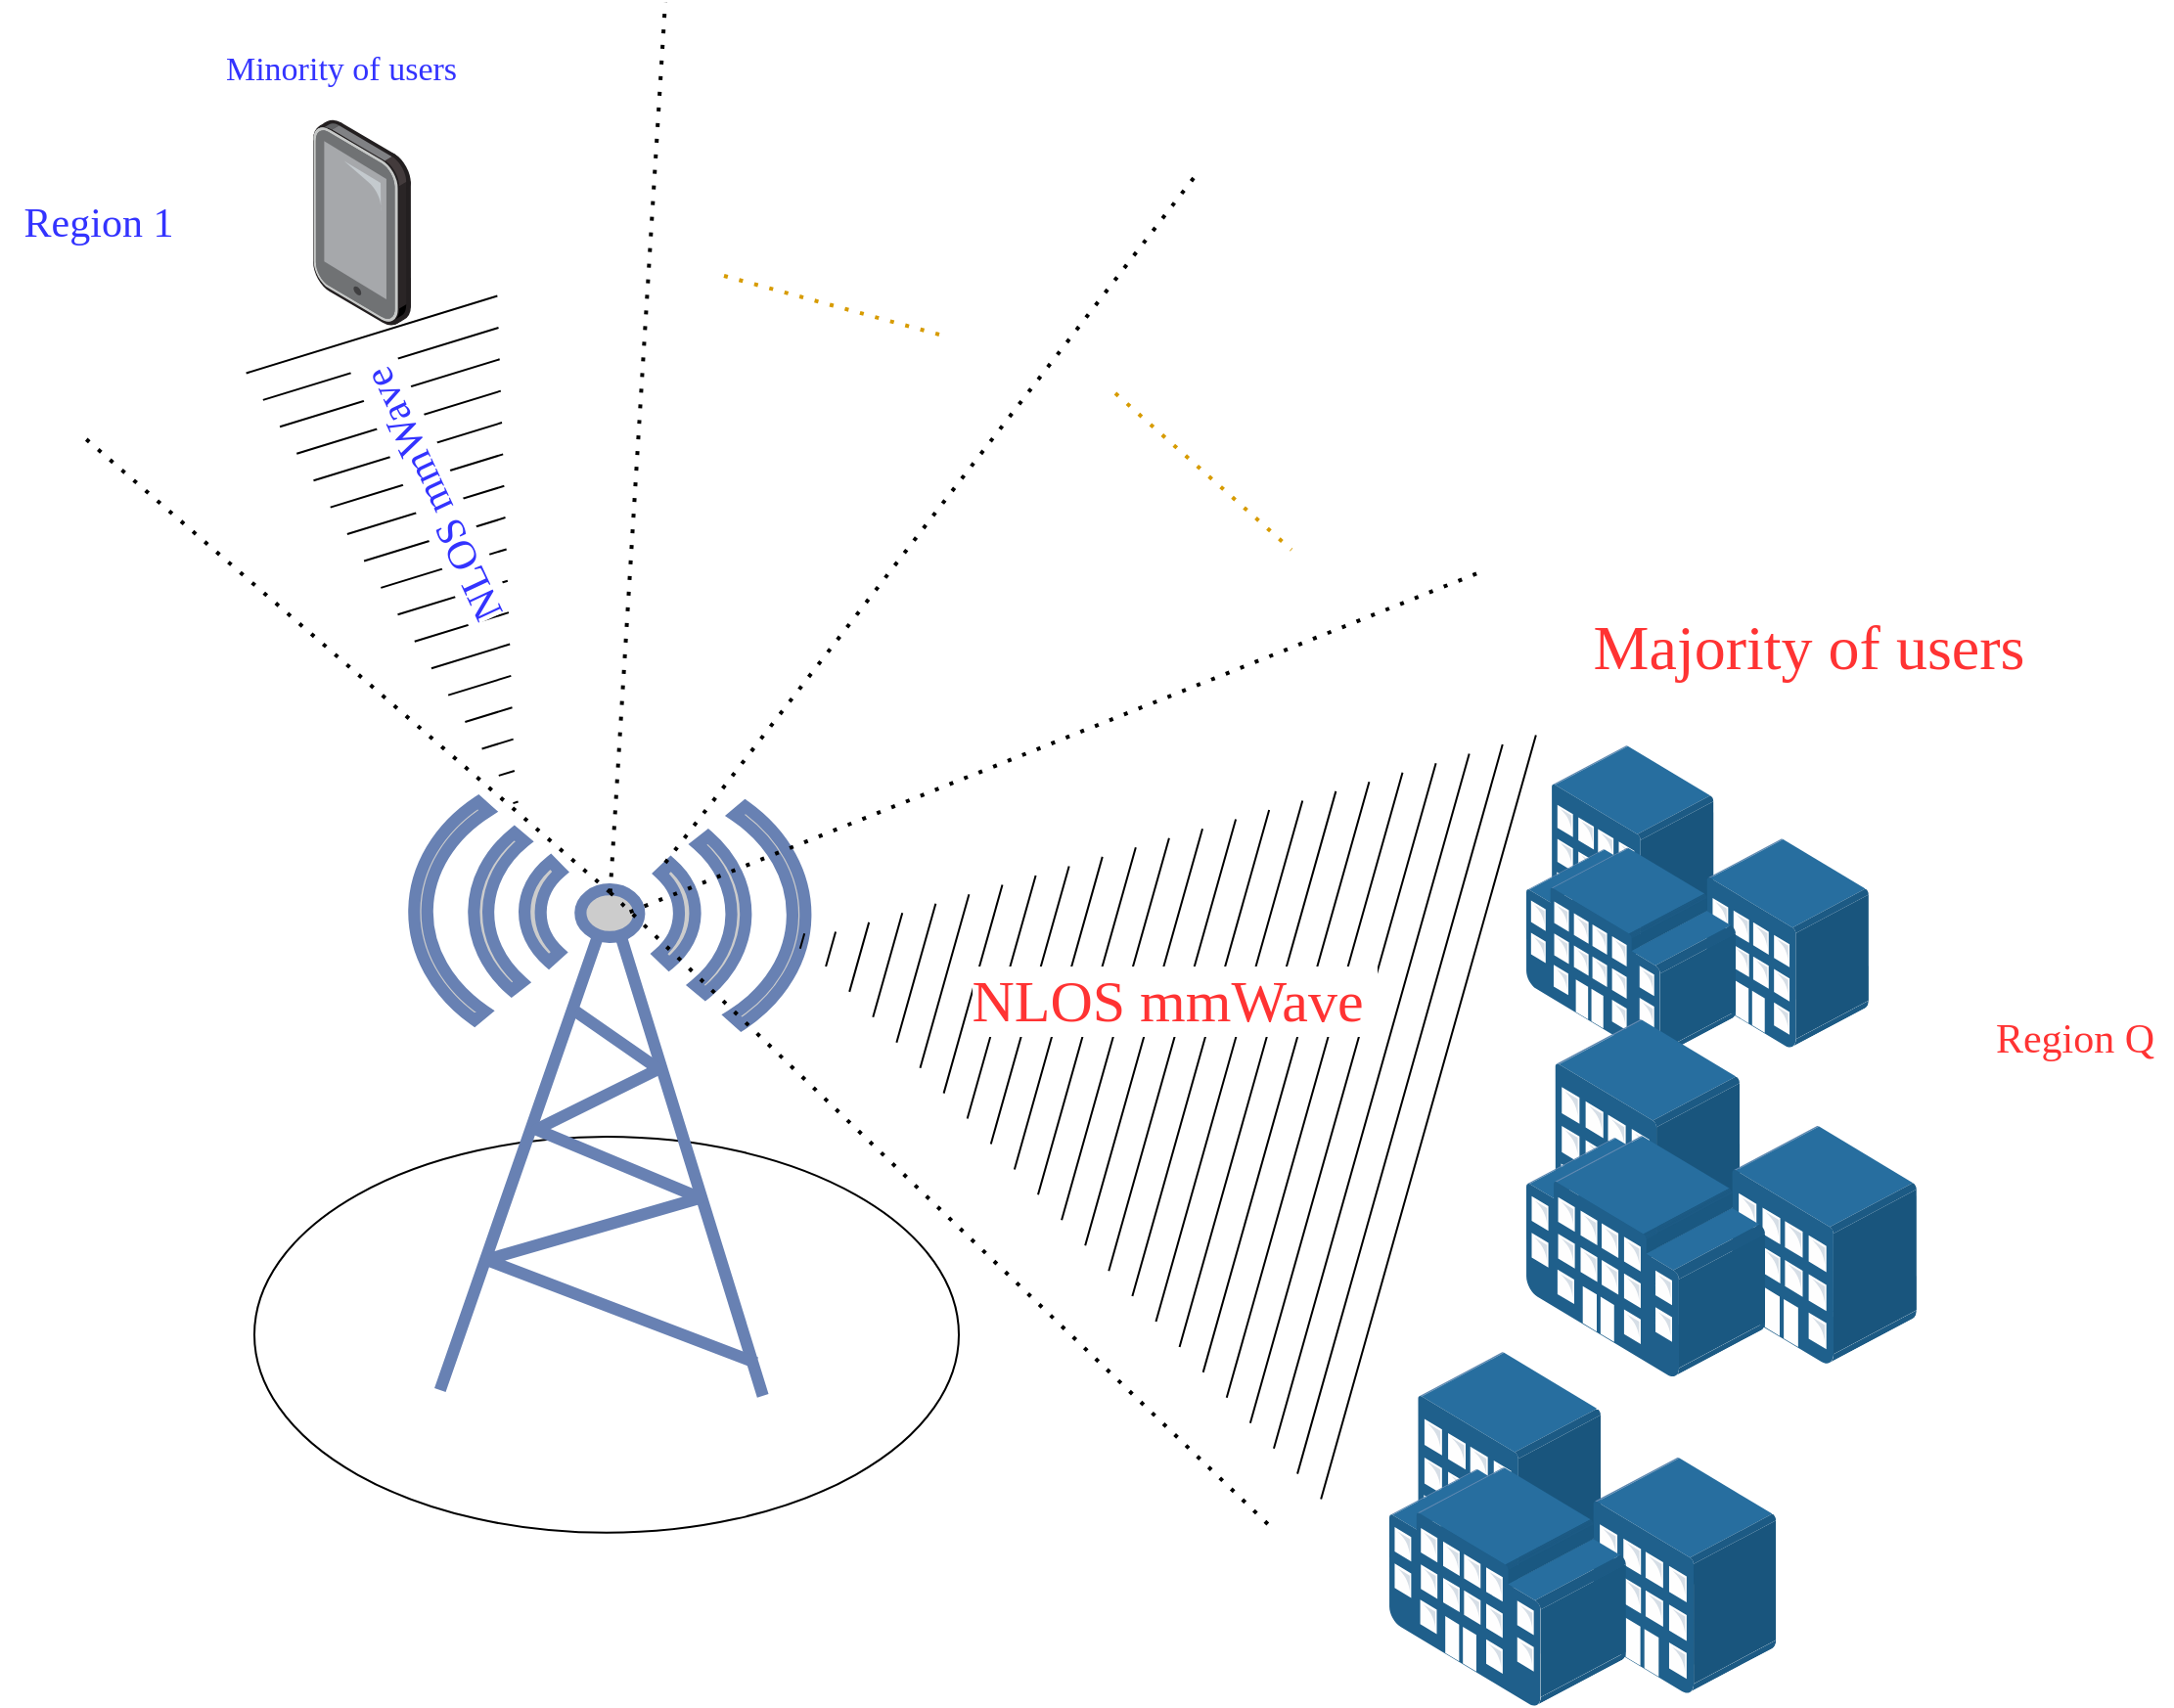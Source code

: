 <mxfile version="20.7.4" type="github">
  <diagram id="BisNBrmIM6S1YwdgQ8Yc" name="第 1 页">
    <mxGraphModel dx="1500" dy="5554" grid="1" gridSize="10" guides="1" tooltips="1" connect="1" arrows="1" fold="1" page="1" pageScale="1" pageWidth="3300" pageHeight="4681" math="0" shadow="0">
      <root>
        <mxCell id="0" />
        <mxCell id="1" parent="0" />
        <mxCell id="w1fpIYrP4pAR_N1d89Iz-11" value="" style="points=[];aspect=fixed;html=1;align=center;shadow=0;dashed=0;image;image=img/lib/allied_telesis/buildings/Building_Cluster.svg;" vertex="1" parent="1">
          <mxGeometry x="970" width="174.97" height="160.25" as="geometry" />
        </mxCell>
        <mxCell id="w1fpIYrP4pAR_N1d89Iz-12" value="" style="ellipse;whiteSpace=wrap;html=1;" vertex="1" parent="1">
          <mxGeometry x="320" y="200" width="360" height="202.4" as="geometry" />
        </mxCell>
        <mxCell id="w1fpIYrP4pAR_N1d89Iz-13" value="" style="points=[];aspect=fixed;html=1;align=center;shadow=0;dashed=0;image;image=img/lib/allied_telesis/buildings/Building_Cluster.svg;" vertex="1" parent="1">
          <mxGeometry x="970" y="140" width="199.47" height="182.68" as="geometry" />
        </mxCell>
        <mxCell id="w1fpIYrP4pAR_N1d89Iz-14" value="" style="points=[];aspect=fixed;html=1;align=center;shadow=0;dashed=0;image;image=img/lib/allied_telesis/buildings/Building_Cluster.svg;" vertex="1" parent="1">
          <mxGeometry x="900" y="310" width="197.63" height="181" as="geometry" />
        </mxCell>
        <mxCell id="w1fpIYrP4pAR_N1d89Iz-17" value="" style="points=[];aspect=fixed;html=1;align=center;shadow=0;dashed=0;image;image=img/lib/allied_telesis/computer_and_terminals/Tablet.svg;direction=east;" vertex="1" parent="1">
          <mxGeometry x="350" y="-320" width="50" height="105.57" as="geometry" />
        </mxCell>
        <mxCell id="w1fpIYrP4pAR_N1d89Iz-18" value="" style="fontColor=#0066CC;verticalAlign=top;verticalLabelPosition=bottom;labelPosition=center;align=center;html=1;outlineConnect=0;fillColor=#CCCCCC;strokeColor=#6881B3;gradientColor=none;gradientDirection=north;strokeWidth=2;shape=mxgraph.networks.radio_tower;rotation=1;" vertex="1" parent="1">
          <mxGeometry x="400" y="30" width="200" height="301" as="geometry" />
        </mxCell>
        <mxCell id="w1fpIYrP4pAR_N1d89Iz-21" value="" style="shape=mxgraph.arrows2.wedgeArrowDashed2;html=1;bendable=0;startWidth=202.857;stepSize=15;rounded=0;" edge="1" parent="1">
          <mxGeometry x="-0.451" y="16" width="100" height="100" relative="1" as="geometry">
            <mxPoint x="920.0" y="190" as="sourcePoint" />
            <mxPoint x="600" y="100" as="targetPoint" />
            <Array as="points">
              <mxPoint x="940.0" y="290" />
              <mxPoint x="740" y="190" />
              <mxPoint x="880.0" y="210" />
              <mxPoint x="920.0" y="400" />
              <mxPoint x="940.0" y="470" />
              <mxPoint x="780" y="330" />
            </Array>
            <mxPoint y="-1" as="offset" />
          </mxGeometry>
        </mxCell>
        <mxCell id="w1fpIYrP4pAR_N1d89Iz-25" value="&lt;font style=&quot;font-size: 30px;&quot;&gt;&lt;font color=&quot;#ff3333&quot;&gt;NLOS mmWave&lt;/font&gt;&amp;nbsp;&lt;/font&gt;" style="edgeLabel;html=1;align=center;verticalAlign=middle;resizable=0;points=[];fontSize=17;fontFamily=Times New Roman;fontColor=#3333FF;" vertex="1" connectable="0" parent="w1fpIYrP4pAR_N1d89Iz-21">
          <mxGeometry x="-0.421" y="54" relative="1" as="geometry">
            <mxPoint x="10" y="-11" as="offset" />
          </mxGeometry>
        </mxCell>
        <mxCell id="w1fpIYrP4pAR_N1d89Iz-22" value="" style="shape=mxgraph.arrows2.wedgeArrowDashed2;html=1;bendable=0;startWidth=67.143;stepSize=15;rounded=0;" edge="1" parent="1" target="w1fpIYrP4pAR_N1d89Iz-18">
          <mxGeometry x="1" y="-20" width="100" height="100" relative="1" as="geometry">
            <mxPoint x="380" y="-210" as="sourcePoint" />
            <mxPoint x="570" y="-40" as="targetPoint" />
            <mxPoint x="-6" y="14" as="offset" />
          </mxGeometry>
        </mxCell>
        <mxCell id="w1fpIYrP4pAR_N1d89Iz-23" value="&lt;font color=&quot;#ff3333&quot; face=&quot;Times New Roman&quot; style=&quot;font-size: 32px;&quot;&gt;Majority of users&lt;/font&gt;" style="text;html=1;strokeColor=none;fillColor=none;align=center;verticalAlign=middle;whiteSpace=wrap;rounded=0;" vertex="1" parent="1">
          <mxGeometry x="990" y="-120" width="248.7" height="140" as="geometry" />
        </mxCell>
        <mxCell id="w1fpIYrP4pAR_N1d89Iz-24" value="&lt;font color=&quot;#3333ff&quot; face=&quot;Times New Roman&quot; style=&quot;font-size: 17px;&quot;&gt;Minority of users&lt;/font&gt;" style="text;html=1;strokeColor=none;fillColor=none;align=center;verticalAlign=middle;whiteSpace=wrap;rounded=0;" vertex="1" parent="1">
          <mxGeometry x="300" y="-360" width="128.7" height="30" as="geometry" />
        </mxCell>
        <mxCell id="w1fpIYrP4pAR_N1d89Iz-27" value="&lt;font style=&quot;font-size: 21px;&quot;&gt;NLOS mmWave&amp;nbsp;&lt;/font&gt;" style="edgeLabel;html=1;align=center;verticalAlign=middle;resizable=0;points=[];fontSize=17;fontFamily=Times New Roman;fontColor=#3333FF;rotation=-115;" vertex="1" connectable="0" parent="1">
          <mxGeometry x="409.999" y="-130.003" as="geometry" />
        </mxCell>
        <mxCell id="w1fpIYrP4pAR_N1d89Iz-28" value="" style="endArrow=none;dashed=1;html=1;dashPattern=1 3;strokeWidth=2;rounded=0;fontFamily=Times New Roman;fontSize=21;fontColor=#FF3333;exitX=0.5;exitY=0.15;exitDx=0;exitDy=0;exitPerimeter=0;" edge="1" parent="1" source="w1fpIYrP4pAR_N1d89Iz-18">
          <mxGeometry width="50" height="50" relative="1" as="geometry">
            <mxPoint x="590" y="20" as="sourcePoint" />
            <mxPoint x="530" y="-380" as="targetPoint" />
          </mxGeometry>
        </mxCell>
        <mxCell id="w1fpIYrP4pAR_N1d89Iz-29" value="" style="endArrow=none;dashed=1;html=1;dashPattern=1 3;strokeWidth=2;rounded=0;fontFamily=Times New Roman;fontSize=21;fontColor=#FF3333;exitX=0.5;exitY=0.15;exitDx=0;exitDy=0;exitPerimeter=0;" edge="1" parent="1" source="w1fpIYrP4pAR_N1d89Iz-18">
          <mxGeometry width="50" height="50" relative="1" as="geometry">
            <mxPoint x="603.761" y="41.614" as="sourcePoint" />
            <mxPoint x="840" y="400" as="targetPoint" />
          </mxGeometry>
        </mxCell>
        <mxCell id="w1fpIYrP4pAR_N1d89Iz-30" value="" style="endArrow=none;dashed=1;html=1;dashPattern=1 3;strokeWidth=2;rounded=0;fontFamily=Times New Roman;fontSize=21;fontColor=#FF3333;exitX=0.5;exitY=0.15;exitDx=0;exitDy=0;exitPerimeter=0;" edge="1" parent="1" source="w1fpIYrP4pAR_N1d89Iz-18">
          <mxGeometry width="50" height="50" relative="1" as="geometry">
            <mxPoint x="530" y="60" as="sourcePoint" />
            <mxPoint x="230" y="-160" as="targetPoint" />
          </mxGeometry>
        </mxCell>
        <mxCell id="w1fpIYrP4pAR_N1d89Iz-31" value="" style="endArrow=none;dashed=1;html=1;dashPattern=1 3;strokeWidth=2;rounded=0;fontFamily=Times New Roman;fontSize=21;fontColor=#FF3333;exitX=0.5;exitY=0.15;exitDx=0;exitDy=0;exitPerimeter=0;" edge="1" parent="1">
          <mxGeometry width="50" height="50" relative="1" as="geometry">
            <mxPoint x="511.839" y="85.166" as="sourcePoint" />
            <mxPoint x="950" y="-90" as="targetPoint" />
          </mxGeometry>
        </mxCell>
        <mxCell id="w1fpIYrP4pAR_N1d89Iz-32" value="" style="endArrow=none;dashed=1;html=1;dashPattern=1 3;strokeWidth=2;rounded=0;fontFamily=Times New Roman;fontSize=21;fontColor=#FF3333;" edge="1" parent="1">
          <mxGeometry width="50" height="50" relative="1" as="geometry">
            <mxPoint x="530" y="60" as="sourcePoint" />
            <mxPoint x="800" y="-290" as="targetPoint" />
          </mxGeometry>
        </mxCell>
        <mxCell id="w1fpIYrP4pAR_N1d89Iz-34" value="" style="endArrow=none;dashed=1;html=1;dashPattern=1 3;strokeWidth=2;rounded=0;fontFamily=Times New Roman;fontSize=21;fontColor=#FF3333;fillColor=#ffe6cc;strokeColor=#d79b00;" edge="1" parent="1">
          <mxGeometry width="50" height="50" relative="1" as="geometry">
            <mxPoint x="560" y="-240" as="sourcePoint" />
            <mxPoint x="670" y="-210" as="targetPoint" />
          </mxGeometry>
        </mxCell>
        <mxCell id="w1fpIYrP4pAR_N1d89Iz-36" value="" style="endArrow=none;dashed=1;html=1;dashPattern=1 3;strokeWidth=2;rounded=0;fontFamily=Times New Roman;fontSize=21;fontColor=#FF3333;fillColor=#ffe6cc;strokeColor=#d79b00;" edge="1" parent="1">
          <mxGeometry width="50" height="50" relative="1" as="geometry">
            <mxPoint x="760" y="-180" as="sourcePoint" />
            <mxPoint x="850" y="-100" as="targetPoint" />
          </mxGeometry>
        </mxCell>
        <mxCell id="w1fpIYrP4pAR_N1d89Iz-38" value="&lt;font color=&quot;#3333ff&quot;&gt;Region 1&lt;/font&gt;" style="text;html=1;align=center;verticalAlign=middle;resizable=0;points=[];autosize=1;strokeColor=none;fillColor=none;fontSize=21;fontFamily=Times New Roman;fontColor=#FF3333;" vertex="1" parent="1">
          <mxGeometry x="190" y="-287.21" width="100" height="40" as="geometry" />
        </mxCell>
        <mxCell id="w1fpIYrP4pAR_N1d89Iz-41" value="Region Q" style="text;html=1;align=center;verticalAlign=middle;resizable=0;points=[];autosize=1;strokeColor=none;fillColor=none;fontSize=21;fontFamily=Times New Roman;fontColor=#FF3333;" vertex="1" parent="1">
          <mxGeometry x="1200" y="130" width="100" height="40" as="geometry" />
        </mxCell>
      </root>
    </mxGraphModel>
  </diagram>
</mxfile>
